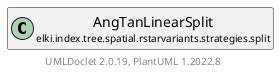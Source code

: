 @startuml
    remove .*\.(Instance|Par|Parameterizer|Factory)$
    set namespaceSeparator none
    hide empty fields
    hide empty methods

    class "<size:14>AngTanLinearSplit.Par\n<size:10>elki.index.tree.spatial.rstarvariants.strategies.split" as elki.index.tree.spatial.rstarvariants.strategies.split.AngTanLinearSplit.Par [[AngTanLinearSplit.Par.html]] {
        +make(): AngTanLinearSplit
    }

    interface "<size:14>Parameterizer\n<size:10>elki.utilities.optionhandling" as elki.utilities.optionhandling.Parameterizer [[../../../../../../utilities/optionhandling/Parameterizer.html]] {
        {abstract} +make(): Object
    }
    class "<size:14>AngTanLinearSplit\n<size:10>elki.index.tree.spatial.rstarvariants.strategies.split" as elki.index.tree.spatial.rstarvariants.strategies.split.AngTanLinearSplit [[AngTanLinearSplit.html]]

    elki.utilities.optionhandling.Parameterizer <|.. elki.index.tree.spatial.rstarvariants.strategies.split.AngTanLinearSplit.Par
    elki.index.tree.spatial.rstarvariants.strategies.split.AngTanLinearSplit +-- elki.index.tree.spatial.rstarvariants.strategies.split.AngTanLinearSplit.Par

    center footer UMLDoclet 2.0.19, PlantUML 1.2022.8
@enduml
